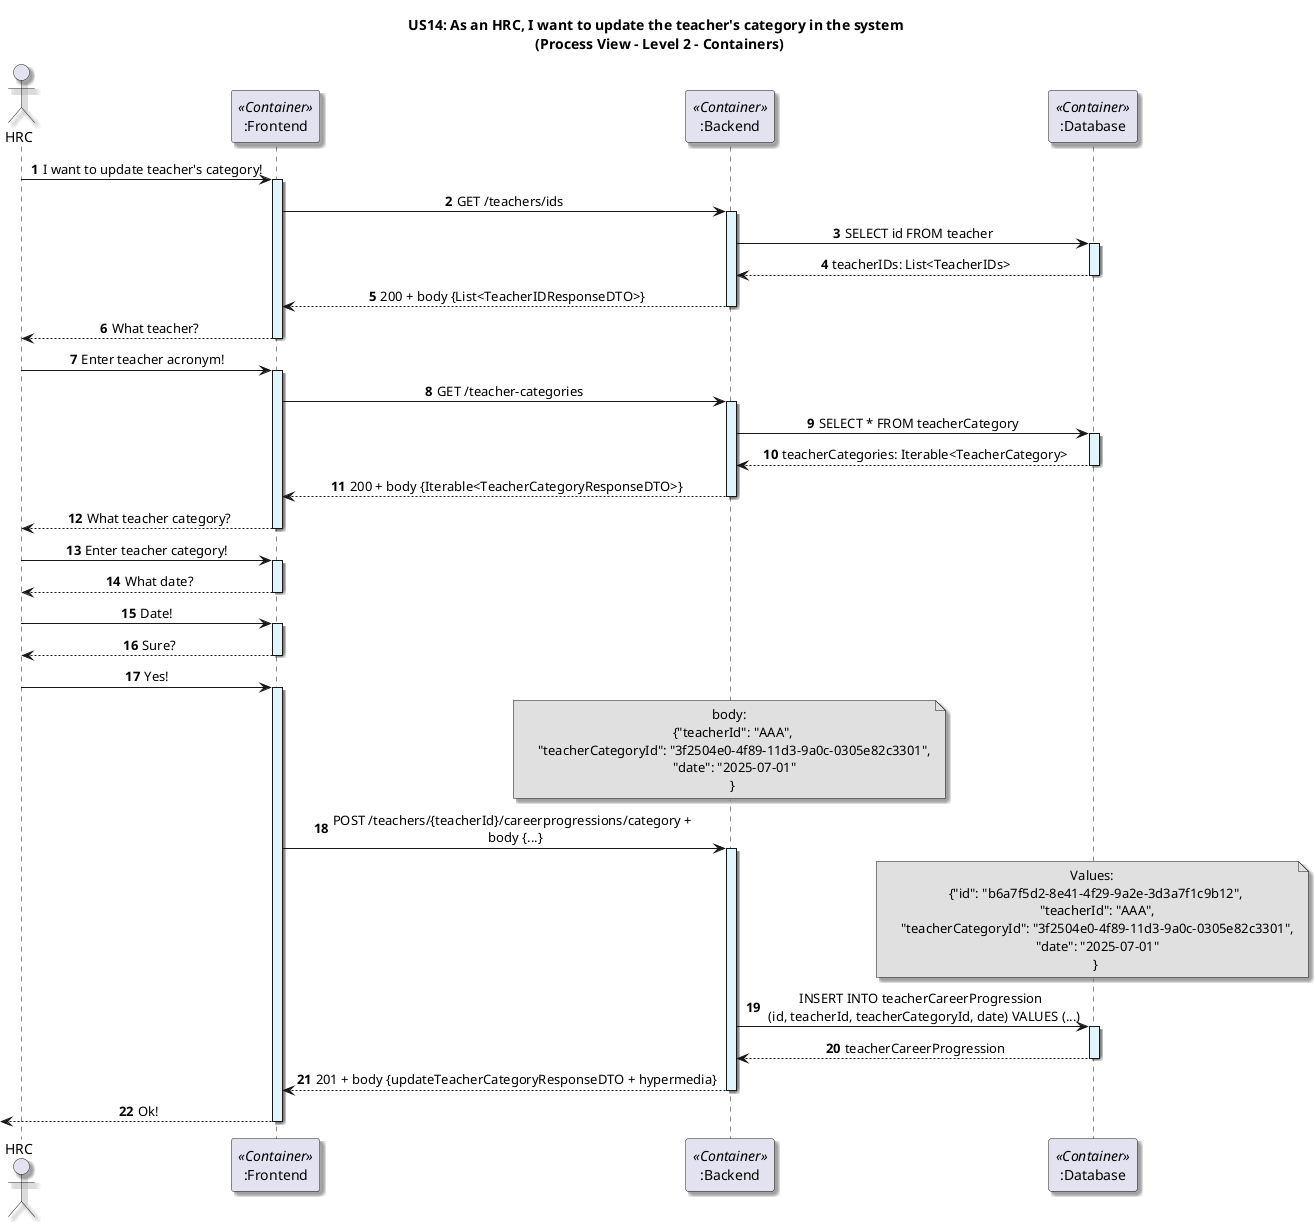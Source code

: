 @startuml

title US14: As an HRC, I want to update the teacher's category in the system \n (Process View - Level 2 - Containers)

skinparam componentStyle component
skinparam defaultTextAlignment center
skinparam shadowing true

autonumber

actor HRC as admin
participant ":Frontend" as frontend <<Container>>
participant ":Backend" as backend <<Container>>
participant ":Database" as db <<Container>>


admin -> frontend: I want to update teacher's category!
activate frontend #E1F5FE

frontend -> backend: GET /teachers/ids
activate backend #E1F5FE

backend -> db: SELECT id FROM teacher
activate db #E1F5FE
db --> backend: teacherIDs: List<TeacherIDs>
deactivate db

backend --> frontend: 200 + body {List<TeacherIDResponseDTO>}
deactivate backend

frontend --> admin: What teacher?
deactivate frontend

admin -> frontend: Enter teacher acronym!
activate frontend #E1F5FE

frontend -> backend: GET /teacher-categories
activate backend #E1F5FE
backend -> db: SELECT * FROM teacherCategory
activate db #E1F5FE
db --> backend: teacherCategories: Iterable<TeacherCategory>
deactivate db
backend --> frontend: 200 + body {Iterable<TeacherCategoryResponseDTO>}
deactivate backend

frontend --> admin: What teacher category?
deactivate frontend

admin -> frontend: Enter teacher category!
activate frontend #E1F5FE

frontend --> admin: What date?
deactivate frontend

admin -> frontend: Date!
activate frontend #E1F5FE

frontend --> admin: Sure?
deactivate frontend

admin -> frontend: Yes!
activate frontend #E1F5FE

note over backend #E0E0E0
  body:
    {"teacherId": "AAA",
     "teacherCategoryId": "3f2504e0-4f89-11d3-9a0c-0305e82c3301",
     "date": "2025-07-01"
    }
end note

frontend -> backend: POST /teachers/{teacherId}/careerprogressions/category + \n body {...}
activate backend #E1F5FE

note over db #E0E0E0
  Values:
    {"id": "b6a7f5d2-8e41-4f29-9a2e-3d3a7f1c9b12",
     "teacherId": "AAA",
     "teacherCategoryId": "3f2504e0-4f89-11d3-9a0c-0305e82c3301",
     "date": "2025-07-01"
    }
end note

backend -> db: INSERT INTO teacherCareerProgression \n (id, teacherId, teacherCategoryId, date) VALUES (...)
activate db #E1F5FE

db --> backend: teacherCareerProgression
deactivate db

backend --> frontend: 201 + body {updateTeacherCategoryResponseDTO + hypermedia}
deactivate backend

<-- frontend : Ok!
deactivate frontend

@enduml